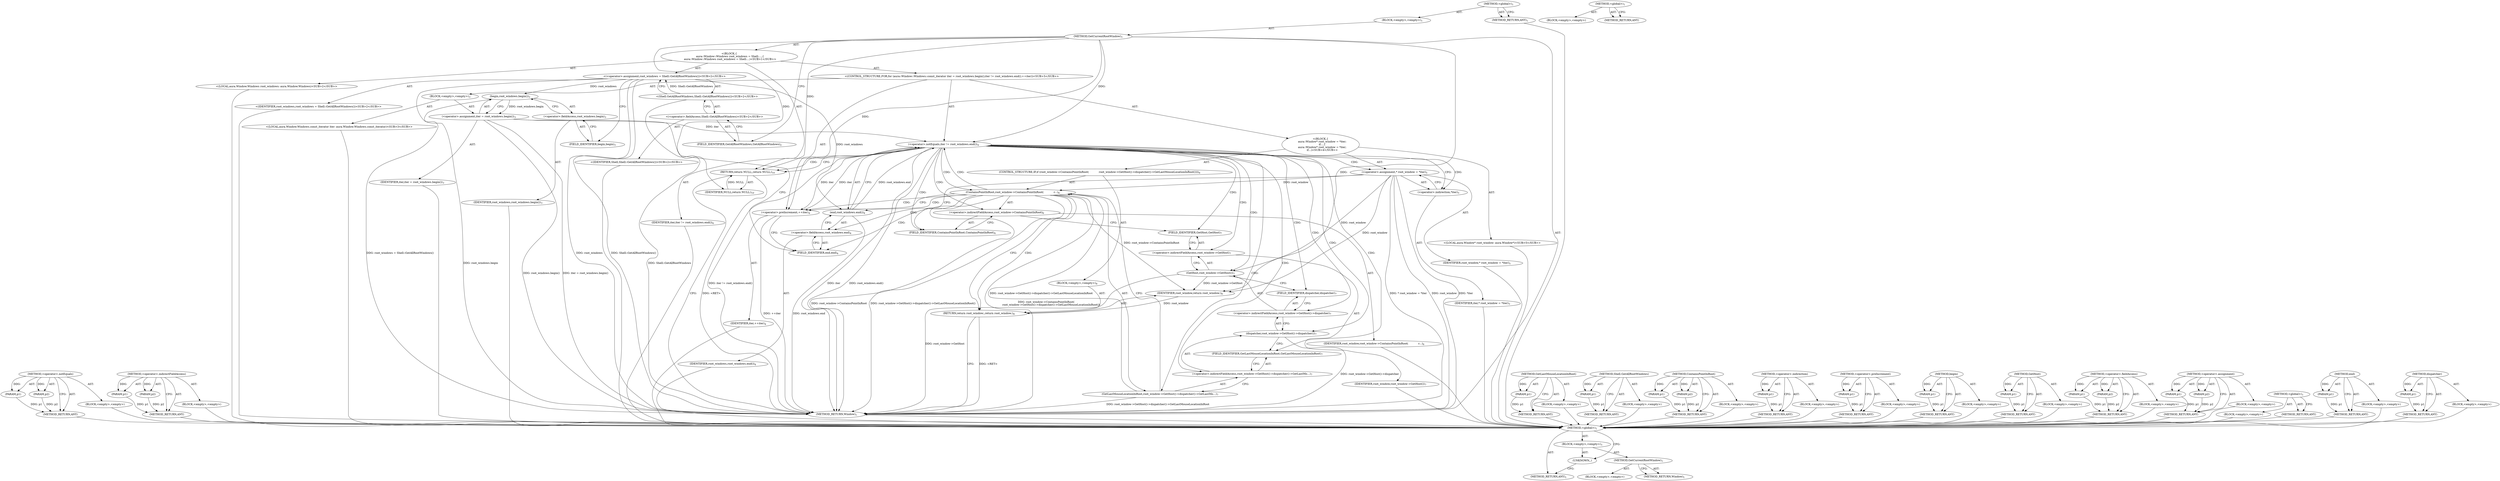digraph "&lt;global&gt;" {
vulnerable_101 [label=<(METHOD,&lt;operator&gt;.notEquals)>];
vulnerable_102 [label=<(PARAM,p1)>];
vulnerable_103 [label=<(PARAM,p2)>];
vulnerable_104 [label=<(BLOCK,&lt;empty&gt;,&lt;empty&gt;)>];
vulnerable_105 [label=<(METHOD_RETURN,ANY)>];
vulnerable_123 [label=<(METHOD,&lt;operator&gt;.indirectFieldAccess)>];
vulnerable_124 [label=<(PARAM,p1)>];
vulnerable_125 [label=<(PARAM,p2)>];
vulnerable_126 [label=<(BLOCK,&lt;empty&gt;,&lt;empty&gt;)>];
vulnerable_127 [label=<(METHOD_RETURN,ANY)>];
vulnerable_6 [label=<(METHOD,&lt;global&gt;)<SUB>1</SUB>>];
vulnerable_7 [label=<(BLOCK,&lt;empty&gt;,&lt;empty&gt;)<SUB>1</SUB>>];
vulnerable_8 [label=<(METHOD,GetCurrentRootWindow)<SUB>1</SUB>>];
vulnerable_9 [label="<(BLOCK,{
  aura::Window::Windows root_windows = Shell:...,{
  aura::Window::Windows root_windows = Shell:...)<SUB>1</SUB>>"];
vulnerable_10 [label="<(LOCAL,aura.Window.Windows root_windows: aura.Window.Windows)<SUB>2</SUB>>"];
vulnerable_11 [label="<(&lt;operator&gt;.assignment,root_windows = Shell::GetAllRootWindows())<SUB>2</SUB>>"];
vulnerable_12 [label="<(IDENTIFIER,root_windows,root_windows = Shell::GetAllRootWindows())<SUB>2</SUB>>"];
vulnerable_13 [label="<(Shell.GetAllRootWindows,Shell::GetAllRootWindows())<SUB>2</SUB>>"];
vulnerable_14 [label="<(&lt;operator&gt;.fieldAccess,Shell::GetAllRootWindows)<SUB>2</SUB>>"];
vulnerable_15 [label="<(IDENTIFIER,Shell,Shell::GetAllRootWindows())<SUB>2</SUB>>"];
vulnerable_16 [label=<(FIELD_IDENTIFIER,GetAllRootWindows,GetAllRootWindows)<SUB>2</SUB>>];
vulnerable_17 [label="<(CONTROL_STRUCTURE,FOR,for (aura::Window::Windows::const_iterator iter = root_windows.begin();iter != root_windows.end();++iter))<SUB>3</SUB>>"];
vulnerable_18 [label=<(BLOCK,&lt;empty&gt;,&lt;empty&gt;)<SUB>3</SUB>>];
vulnerable_19 [label="<(LOCAL,aura.Window.Windows.const_iterator iter: aura.Window.Windows.const_iterator)<SUB>3</SUB>>"];
vulnerable_20 [label=<(&lt;operator&gt;.assignment,iter = root_windows.begin())<SUB>3</SUB>>];
vulnerable_21 [label=<(IDENTIFIER,iter,iter = root_windows.begin())<SUB>3</SUB>>];
vulnerable_22 [label=<(begin,root_windows.begin())<SUB>3</SUB>>];
vulnerable_23 [label=<(&lt;operator&gt;.fieldAccess,root_windows.begin)<SUB>3</SUB>>];
vulnerable_24 [label=<(IDENTIFIER,root_windows,root_windows.begin())<SUB>3</SUB>>];
vulnerable_25 [label=<(FIELD_IDENTIFIER,begin,begin)<SUB>3</SUB>>];
vulnerable_26 [label=<(&lt;operator&gt;.notEquals,iter != root_windows.end())<SUB>4</SUB>>];
vulnerable_27 [label=<(IDENTIFIER,iter,iter != root_windows.end())<SUB>4</SUB>>];
vulnerable_28 [label=<(end,root_windows.end())<SUB>4</SUB>>];
vulnerable_29 [label=<(&lt;operator&gt;.fieldAccess,root_windows.end)<SUB>4</SUB>>];
vulnerable_30 [label=<(IDENTIFIER,root_windows,root_windows.end())<SUB>4</SUB>>];
vulnerable_31 [label=<(FIELD_IDENTIFIER,end,end)<SUB>4</SUB>>];
vulnerable_32 [label=<(&lt;operator&gt;.preIncrement,++iter)<SUB>4</SUB>>];
vulnerable_33 [label=<(IDENTIFIER,iter,++iter)<SUB>4</SUB>>];
vulnerable_34 [label="<(BLOCK,{
    aura::Window* root_window = *iter;
    if...,{
    aura::Window* root_window = *iter;
    if...)<SUB>4</SUB>>"];
vulnerable_35 [label="<(LOCAL,aura.Window* root_window: aura.Window*)<SUB>5</SUB>>"];
vulnerable_36 [label=<(&lt;operator&gt;.assignment,* root_window = *iter)<SUB>5</SUB>>];
vulnerable_37 [label=<(IDENTIFIER,root_window,* root_window = *iter)<SUB>5</SUB>>];
vulnerable_38 [label=<(&lt;operator&gt;.indirection,*iter)<SUB>5</SUB>>];
vulnerable_39 [label=<(IDENTIFIER,iter,* root_window = *iter)<SUB>5</SUB>>];
vulnerable_40 [label=<(CONTROL_STRUCTURE,IF,if (root_window-&gt;ContainsPointInRoot(
            root_window-&gt;GetHost()-&gt;dispatcher()-&gt;GetLastMouseLocationInRoot())))<SUB>6</SUB>>];
vulnerable_41 [label=<(ContainsPointInRoot,root_window-&gt;ContainsPointInRoot(
            r...)<SUB>6</SUB>>];
vulnerable_42 [label=<(&lt;operator&gt;.indirectFieldAccess,root_window-&gt;ContainsPointInRoot)<SUB>6</SUB>>];
vulnerable_43 [label=<(IDENTIFIER,root_window,root_window-&gt;ContainsPointInRoot(
            r...)<SUB>6</SUB>>];
vulnerable_44 [label=<(FIELD_IDENTIFIER,ContainsPointInRoot,ContainsPointInRoot)<SUB>6</SUB>>];
vulnerable_45 [label=<(GetLastMouseLocationInRoot,root_window-&gt;GetHost()-&gt;dispatcher()-&gt;GetLastMo...)<SUB>7</SUB>>];
vulnerable_46 [label=<(&lt;operator&gt;.indirectFieldAccess,root_window-&gt;GetHost()-&gt;dispatcher()-&gt;GetLastMo...)<SUB>7</SUB>>];
vulnerable_47 [label=<(dispatcher,root_window-&gt;GetHost()-&gt;dispatcher())<SUB>7</SUB>>];
vulnerable_48 [label=<(&lt;operator&gt;.indirectFieldAccess,root_window-&gt;GetHost()-&gt;dispatcher)<SUB>7</SUB>>];
vulnerable_49 [label=<(GetHost,root_window-&gt;GetHost())<SUB>7</SUB>>];
vulnerable_50 [label=<(&lt;operator&gt;.indirectFieldAccess,root_window-&gt;GetHost)<SUB>7</SUB>>];
vulnerable_51 [label=<(IDENTIFIER,root_window,root_window-&gt;GetHost())<SUB>7</SUB>>];
vulnerable_52 [label=<(FIELD_IDENTIFIER,GetHost,GetHost)<SUB>7</SUB>>];
vulnerable_53 [label=<(FIELD_IDENTIFIER,dispatcher,dispatcher)<SUB>7</SUB>>];
vulnerable_54 [label=<(FIELD_IDENTIFIER,GetLastMouseLocationInRoot,GetLastMouseLocationInRoot)<SUB>7</SUB>>];
vulnerable_55 [label=<(BLOCK,&lt;empty&gt;,&lt;empty&gt;)<SUB>8</SUB>>];
vulnerable_56 [label=<(RETURN,return root_window;,return root_window;)<SUB>8</SUB>>];
vulnerable_57 [label=<(IDENTIFIER,root_window,return root_window;)<SUB>8</SUB>>];
vulnerable_58 [label=<(RETURN,return NULL;,return NULL;)<SUB>10</SUB>>];
vulnerable_59 [label=<(IDENTIFIER,NULL,return NULL;)<SUB>10</SUB>>];
vulnerable_60 [label=<(METHOD_RETURN,Window)<SUB>1</SUB>>];
vulnerable_62 [label=<(METHOD_RETURN,ANY)<SUB>1</SUB>>];
vulnerable_128 [label=<(METHOD,GetLastMouseLocationInRoot)>];
vulnerable_129 [label=<(PARAM,p1)>];
vulnerable_130 [label=<(BLOCK,&lt;empty&gt;,&lt;empty&gt;)>];
vulnerable_131 [label=<(METHOD_RETURN,ANY)>];
vulnerable_88 [label=<(METHOD,Shell.GetAllRootWindows)>];
vulnerable_89 [label=<(PARAM,p1)>];
vulnerable_90 [label=<(BLOCK,&lt;empty&gt;,&lt;empty&gt;)>];
vulnerable_91 [label=<(METHOD_RETURN,ANY)>];
vulnerable_118 [label=<(METHOD,ContainsPointInRoot)>];
vulnerable_119 [label=<(PARAM,p1)>];
vulnerable_120 [label=<(PARAM,p2)>];
vulnerable_121 [label=<(BLOCK,&lt;empty&gt;,&lt;empty&gt;)>];
vulnerable_122 [label=<(METHOD_RETURN,ANY)>];
vulnerable_114 [label=<(METHOD,&lt;operator&gt;.indirection)>];
vulnerable_115 [label=<(PARAM,p1)>];
vulnerable_116 [label=<(BLOCK,&lt;empty&gt;,&lt;empty&gt;)>];
vulnerable_117 [label=<(METHOD_RETURN,ANY)>];
vulnerable_110 [label=<(METHOD,&lt;operator&gt;.preIncrement)>];
vulnerable_111 [label=<(PARAM,p1)>];
vulnerable_112 [label=<(BLOCK,&lt;empty&gt;,&lt;empty&gt;)>];
vulnerable_113 [label=<(METHOD_RETURN,ANY)>];
vulnerable_97 [label=<(METHOD,begin)>];
vulnerable_98 [label=<(PARAM,p1)>];
vulnerable_99 [label=<(BLOCK,&lt;empty&gt;,&lt;empty&gt;)>];
vulnerable_100 [label=<(METHOD_RETURN,ANY)>];
vulnerable_136 [label=<(METHOD,GetHost)>];
vulnerable_137 [label=<(PARAM,p1)>];
vulnerable_138 [label=<(BLOCK,&lt;empty&gt;,&lt;empty&gt;)>];
vulnerable_139 [label=<(METHOD_RETURN,ANY)>];
vulnerable_92 [label=<(METHOD,&lt;operator&gt;.fieldAccess)>];
vulnerable_93 [label=<(PARAM,p1)>];
vulnerable_94 [label=<(PARAM,p2)>];
vulnerable_95 [label=<(BLOCK,&lt;empty&gt;,&lt;empty&gt;)>];
vulnerable_96 [label=<(METHOD_RETURN,ANY)>];
vulnerable_83 [label=<(METHOD,&lt;operator&gt;.assignment)>];
vulnerable_84 [label=<(PARAM,p1)>];
vulnerable_85 [label=<(PARAM,p2)>];
vulnerable_86 [label=<(BLOCK,&lt;empty&gt;,&lt;empty&gt;)>];
vulnerable_87 [label=<(METHOD_RETURN,ANY)>];
vulnerable_77 [label=<(METHOD,&lt;global&gt;)<SUB>1</SUB>>];
vulnerable_78 [label=<(BLOCK,&lt;empty&gt;,&lt;empty&gt;)>];
vulnerable_79 [label=<(METHOD_RETURN,ANY)>];
vulnerable_106 [label=<(METHOD,end)>];
vulnerable_107 [label=<(PARAM,p1)>];
vulnerable_108 [label=<(BLOCK,&lt;empty&gt;,&lt;empty&gt;)>];
vulnerable_109 [label=<(METHOD_RETURN,ANY)>];
vulnerable_132 [label=<(METHOD,dispatcher)>];
vulnerable_133 [label=<(PARAM,p1)>];
vulnerable_134 [label=<(BLOCK,&lt;empty&gt;,&lt;empty&gt;)>];
vulnerable_135 [label=<(METHOD_RETURN,ANY)>];
fixed_6 [label=<(METHOD,&lt;global&gt;)<SUB>1</SUB>>];
fixed_7 [label=<(BLOCK,&lt;empty&gt;,&lt;empty&gt;)<SUB>1</SUB>>];
fixed_8 [label=<(METHOD,GetCurrentRootWindow)<SUB>1</SUB>>];
fixed_9 [label=<(BLOCK,&lt;empty&gt;,&lt;empty&gt;)>];
fixed_10 [label=<(METHOD_RETURN,Window)<SUB>1</SUB>>];
fixed_12 [label=<(UNKNOWN,,)>];
fixed_13 [label=<(METHOD_RETURN,ANY)<SUB>1</SUB>>];
fixed_22 [label=<(METHOD,&lt;global&gt;)<SUB>1</SUB>>];
fixed_23 [label=<(BLOCK,&lt;empty&gt;,&lt;empty&gt;)>];
fixed_24 [label=<(METHOD_RETURN,ANY)>];
vulnerable_101 -> vulnerable_102  [key=0, label="AST: "];
vulnerable_101 -> vulnerable_102  [key=1, label="DDG: "];
vulnerable_101 -> vulnerable_104  [key=0, label="AST: "];
vulnerable_101 -> vulnerable_103  [key=0, label="AST: "];
vulnerable_101 -> vulnerable_103  [key=1, label="DDG: "];
vulnerable_101 -> vulnerable_105  [key=0, label="AST: "];
vulnerable_101 -> vulnerable_105  [key=1, label="CFG: "];
vulnerable_102 -> vulnerable_105  [key=0, label="DDG: p1"];
vulnerable_103 -> vulnerable_105  [key=0, label="DDG: p2"];
vulnerable_104 -> fixed_6  [key=0];
vulnerable_105 -> fixed_6  [key=0];
vulnerable_123 -> vulnerable_124  [key=0, label="AST: "];
vulnerable_123 -> vulnerable_124  [key=1, label="DDG: "];
vulnerable_123 -> vulnerable_126  [key=0, label="AST: "];
vulnerable_123 -> vulnerable_125  [key=0, label="AST: "];
vulnerable_123 -> vulnerable_125  [key=1, label="DDG: "];
vulnerable_123 -> vulnerable_127  [key=0, label="AST: "];
vulnerable_123 -> vulnerable_127  [key=1, label="CFG: "];
vulnerable_124 -> vulnerable_127  [key=0, label="DDG: p1"];
vulnerable_125 -> vulnerable_127  [key=0, label="DDG: p2"];
vulnerable_126 -> fixed_6  [key=0];
vulnerable_127 -> fixed_6  [key=0];
vulnerable_6 -> vulnerable_7  [key=0, label="AST: "];
vulnerable_6 -> vulnerable_62  [key=0, label="AST: "];
vulnerable_6 -> vulnerable_62  [key=1, label="CFG: "];
vulnerable_7 -> vulnerable_8  [key=0, label="AST: "];
vulnerable_8 -> vulnerable_9  [key=0, label="AST: "];
vulnerable_8 -> vulnerable_60  [key=0, label="AST: "];
vulnerable_8 -> vulnerable_16  [key=0, label="CFG: "];
vulnerable_8 -> vulnerable_58  [key=0, label="DDG: "];
vulnerable_8 -> vulnerable_59  [key=0, label="DDG: "];
vulnerable_8 -> vulnerable_26  [key=0, label="DDG: "];
vulnerable_8 -> vulnerable_32  [key=0, label="DDG: "];
vulnerable_8 -> vulnerable_57  [key=0, label="DDG: "];
vulnerable_9 -> vulnerable_10  [key=0, label="AST: "];
vulnerable_9 -> vulnerable_11  [key=0, label="AST: "];
vulnerable_9 -> vulnerable_17  [key=0, label="AST: "];
vulnerable_9 -> vulnerable_58  [key=0, label="AST: "];
vulnerable_10 -> fixed_6  [key=0];
vulnerable_11 -> vulnerable_12  [key=0, label="AST: "];
vulnerable_11 -> vulnerable_13  [key=0, label="AST: "];
vulnerable_11 -> vulnerable_25  [key=0, label="CFG: "];
vulnerable_11 -> vulnerable_60  [key=0, label="DDG: root_windows"];
vulnerable_11 -> vulnerable_60  [key=1, label="DDG: Shell::GetAllRootWindows()"];
vulnerable_11 -> vulnerable_60  [key=2, label="DDG: root_windows = Shell::GetAllRootWindows()"];
vulnerable_11 -> vulnerable_28  [key=0, label="DDG: root_windows"];
vulnerable_11 -> vulnerable_22  [key=0, label="DDG: root_windows"];
vulnerable_12 -> fixed_6  [key=0];
vulnerable_13 -> vulnerable_14  [key=0, label="AST: "];
vulnerable_13 -> vulnerable_11  [key=0, label="CFG: "];
vulnerable_13 -> vulnerable_11  [key=1, label="DDG: Shell::GetAllRootWindows"];
vulnerable_13 -> vulnerable_60  [key=0, label="DDG: Shell::GetAllRootWindows"];
vulnerable_14 -> vulnerable_15  [key=0, label="AST: "];
vulnerable_14 -> vulnerable_16  [key=0, label="AST: "];
vulnerable_14 -> vulnerable_13  [key=0, label="CFG: "];
vulnerable_15 -> fixed_6  [key=0];
vulnerable_16 -> vulnerable_14  [key=0, label="CFG: "];
vulnerable_17 -> vulnerable_18  [key=0, label="AST: "];
vulnerable_17 -> vulnerable_26  [key=0, label="AST: "];
vulnerable_17 -> vulnerable_32  [key=0, label="AST: "];
vulnerable_17 -> vulnerable_34  [key=0, label="AST: "];
vulnerable_18 -> vulnerable_19  [key=0, label="AST: "];
vulnerable_18 -> vulnerable_20  [key=0, label="AST: "];
vulnerable_19 -> fixed_6  [key=0];
vulnerable_20 -> vulnerable_21  [key=0, label="AST: "];
vulnerable_20 -> vulnerable_22  [key=0, label="AST: "];
vulnerable_20 -> vulnerable_31  [key=0, label="CFG: "];
vulnerable_20 -> vulnerable_60  [key=0, label="DDG: root_windows.begin()"];
vulnerable_20 -> vulnerable_60  [key=1, label="DDG: iter = root_windows.begin()"];
vulnerable_20 -> vulnerable_26  [key=0, label="DDG: iter"];
vulnerable_21 -> fixed_6  [key=0];
vulnerable_22 -> vulnerable_23  [key=0, label="AST: "];
vulnerable_22 -> vulnerable_20  [key=0, label="CFG: "];
vulnerable_22 -> vulnerable_20  [key=1, label="DDG: root_windows.begin"];
vulnerable_22 -> vulnerable_60  [key=0, label="DDG: root_windows.begin"];
vulnerable_23 -> vulnerable_24  [key=0, label="AST: "];
vulnerable_23 -> vulnerable_25  [key=0, label="AST: "];
vulnerable_23 -> vulnerable_22  [key=0, label="CFG: "];
vulnerable_24 -> fixed_6  [key=0];
vulnerable_25 -> vulnerable_23  [key=0, label="CFG: "];
vulnerable_26 -> vulnerable_27  [key=0, label="AST: "];
vulnerable_26 -> vulnerable_28  [key=0, label="AST: "];
vulnerable_26 -> vulnerable_38  [key=0, label="CFG: "];
vulnerable_26 -> vulnerable_38  [key=1, label="CDG: "];
vulnerable_26 -> vulnerable_58  [key=0, label="CFG: "];
vulnerable_26 -> vulnerable_58  [key=1, label="CDG: "];
vulnerable_26 -> vulnerable_60  [key=0, label="DDG: iter"];
vulnerable_26 -> vulnerable_60  [key=1, label="DDG: root_windows.end()"];
vulnerable_26 -> vulnerable_60  [key=2, label="DDG: iter != root_windows.end()"];
vulnerable_26 -> vulnerable_32  [key=0, label="DDG: iter"];
vulnerable_26 -> vulnerable_47  [key=0, label="CDG: "];
vulnerable_26 -> vulnerable_48  [key=0, label="CDG: "];
vulnerable_26 -> vulnerable_49  [key=0, label="CDG: "];
vulnerable_26 -> vulnerable_42  [key=0, label="CDG: "];
vulnerable_26 -> vulnerable_36  [key=0, label="CDG: "];
vulnerable_26 -> vulnerable_52  [key=0, label="CDG: "];
vulnerable_26 -> vulnerable_46  [key=0, label="CDG: "];
vulnerable_26 -> vulnerable_53  [key=0, label="CDG: "];
vulnerable_26 -> vulnerable_41  [key=0, label="CDG: "];
vulnerable_26 -> vulnerable_45  [key=0, label="CDG: "];
vulnerable_26 -> vulnerable_50  [key=0, label="CDG: "];
vulnerable_26 -> vulnerable_44  [key=0, label="CDG: "];
vulnerable_26 -> vulnerable_54  [key=0, label="CDG: "];
vulnerable_27 -> fixed_6  [key=0];
vulnerable_28 -> vulnerable_29  [key=0, label="AST: "];
vulnerable_28 -> vulnerable_26  [key=0, label="CFG: "];
vulnerable_28 -> vulnerable_26  [key=1, label="DDG: root_windows.end"];
vulnerable_28 -> vulnerable_60  [key=0, label="DDG: root_windows.end"];
vulnerable_29 -> vulnerable_30  [key=0, label="AST: "];
vulnerable_29 -> vulnerable_31  [key=0, label="AST: "];
vulnerable_29 -> vulnerable_28  [key=0, label="CFG: "];
vulnerable_30 -> fixed_6  [key=0];
vulnerable_31 -> vulnerable_29  [key=0, label="CFG: "];
vulnerable_32 -> vulnerable_33  [key=0, label="AST: "];
vulnerable_32 -> vulnerable_31  [key=0, label="CFG: "];
vulnerable_32 -> vulnerable_60  [key=0, label="DDG: ++iter"];
vulnerable_32 -> vulnerable_26  [key=0, label="DDG: iter"];
vulnerable_33 -> fixed_6  [key=0];
vulnerable_34 -> vulnerable_35  [key=0, label="AST: "];
vulnerable_34 -> vulnerable_36  [key=0, label="AST: "];
vulnerable_34 -> vulnerable_40  [key=0, label="AST: "];
vulnerable_35 -> fixed_6  [key=0];
vulnerable_36 -> vulnerable_37  [key=0, label="AST: "];
vulnerable_36 -> vulnerable_38  [key=0, label="AST: "];
vulnerable_36 -> vulnerable_44  [key=0, label="CFG: "];
vulnerable_36 -> vulnerable_60  [key=0, label="DDG: root_window"];
vulnerable_36 -> vulnerable_60  [key=1, label="DDG: *iter"];
vulnerable_36 -> vulnerable_60  [key=2, label="DDG: * root_window = *iter"];
vulnerable_36 -> vulnerable_41  [key=0, label="DDG: root_window"];
vulnerable_36 -> vulnerable_57  [key=0, label="DDG: root_window"];
vulnerable_36 -> vulnerable_49  [key=0, label="DDG: root_window"];
vulnerable_37 -> fixed_6  [key=0];
vulnerable_38 -> vulnerable_39  [key=0, label="AST: "];
vulnerable_38 -> vulnerable_36  [key=0, label="CFG: "];
vulnerable_39 -> fixed_6  [key=0];
vulnerable_40 -> vulnerable_41  [key=0, label="AST: "];
vulnerable_40 -> vulnerable_55  [key=0, label="AST: "];
vulnerable_41 -> vulnerable_42  [key=0, label="AST: "];
vulnerable_41 -> vulnerable_45  [key=0, label="AST: "];
vulnerable_41 -> vulnerable_56  [key=0, label="CFG: "];
vulnerable_41 -> vulnerable_56  [key=1, label="CDG: "];
vulnerable_41 -> vulnerable_32  [key=0, label="CFG: "];
vulnerable_41 -> vulnerable_32  [key=1, label="CDG: "];
vulnerable_41 -> vulnerable_60  [key=0, label="DDG: root_window-&gt;ContainsPointInRoot"];
vulnerable_41 -> vulnerable_60  [key=1, label="DDG: root_window-&gt;GetHost()-&gt;dispatcher()-&gt;GetLastMouseLocationInRoot()"];
vulnerable_41 -> vulnerable_60  [key=2, label="DDG: root_window-&gt;ContainsPointInRoot(
            root_window-&gt;GetHost()-&gt;dispatcher()-&gt;GetLastMouseLocationInRoot())"];
vulnerable_41 -> vulnerable_57  [key=0, label="DDG: root_window-&gt;ContainsPointInRoot"];
vulnerable_41 -> vulnerable_26  [key=0, label="CDG: "];
vulnerable_41 -> vulnerable_28  [key=0, label="CDG: "];
vulnerable_41 -> vulnerable_29  [key=0, label="CDG: "];
vulnerable_41 -> vulnerable_31  [key=0, label="CDG: "];
vulnerable_42 -> vulnerable_43  [key=0, label="AST: "];
vulnerable_42 -> vulnerable_44  [key=0, label="AST: "];
vulnerable_42 -> vulnerable_52  [key=0, label="CFG: "];
vulnerable_43 -> fixed_6  [key=0];
vulnerable_44 -> vulnerable_42  [key=0, label="CFG: "];
vulnerable_45 -> vulnerable_46  [key=0, label="AST: "];
vulnerable_45 -> vulnerable_41  [key=0, label="CFG: "];
vulnerable_45 -> vulnerable_41  [key=1, label="DDG: root_window-&gt;GetHost()-&gt;dispatcher()-&gt;GetLastMouseLocationInRoot"];
vulnerable_45 -> vulnerable_60  [key=0, label="DDG: root_window-&gt;GetHost()-&gt;dispatcher()-&gt;GetLastMouseLocationInRoot"];
vulnerable_46 -> vulnerable_47  [key=0, label="AST: "];
vulnerable_46 -> vulnerable_54  [key=0, label="AST: "];
vulnerable_46 -> vulnerable_45  [key=0, label="CFG: "];
vulnerable_47 -> vulnerable_48  [key=0, label="AST: "];
vulnerable_47 -> vulnerable_54  [key=0, label="CFG: "];
vulnerable_47 -> vulnerable_60  [key=0, label="DDG: root_window-&gt;GetHost()-&gt;dispatcher"];
vulnerable_48 -> vulnerable_49  [key=0, label="AST: "];
vulnerable_48 -> vulnerable_53  [key=0, label="AST: "];
vulnerable_48 -> vulnerable_47  [key=0, label="CFG: "];
vulnerable_49 -> vulnerable_50  [key=0, label="AST: "];
vulnerable_49 -> vulnerable_53  [key=0, label="CFG: "];
vulnerable_49 -> vulnerable_60  [key=0, label="DDG: root_window-&gt;GetHost"];
vulnerable_49 -> vulnerable_57  [key=0, label="DDG: root_window-&gt;GetHost"];
vulnerable_50 -> vulnerable_51  [key=0, label="AST: "];
vulnerable_50 -> vulnerable_52  [key=0, label="AST: "];
vulnerable_50 -> vulnerable_49  [key=0, label="CFG: "];
vulnerable_51 -> fixed_6  [key=0];
vulnerable_52 -> vulnerable_50  [key=0, label="CFG: "];
vulnerable_53 -> vulnerable_48  [key=0, label="CFG: "];
vulnerable_54 -> vulnerable_46  [key=0, label="CFG: "];
vulnerable_55 -> vulnerable_56  [key=0, label="AST: "];
vulnerable_56 -> vulnerable_57  [key=0, label="AST: "];
vulnerable_56 -> vulnerable_60  [key=0, label="CFG: "];
vulnerable_56 -> vulnerable_60  [key=1, label="DDG: &lt;RET&gt;"];
vulnerable_57 -> vulnerable_56  [key=0, label="DDG: root_window"];
vulnerable_58 -> vulnerable_59  [key=0, label="AST: "];
vulnerable_58 -> vulnerable_60  [key=0, label="CFG: "];
vulnerable_58 -> vulnerable_60  [key=1, label="DDG: &lt;RET&gt;"];
vulnerable_59 -> vulnerable_58  [key=0, label="DDG: NULL"];
vulnerable_60 -> fixed_6  [key=0];
vulnerable_62 -> fixed_6  [key=0];
vulnerable_128 -> vulnerable_129  [key=0, label="AST: "];
vulnerable_128 -> vulnerable_129  [key=1, label="DDG: "];
vulnerable_128 -> vulnerable_130  [key=0, label="AST: "];
vulnerable_128 -> vulnerable_131  [key=0, label="AST: "];
vulnerable_128 -> vulnerable_131  [key=1, label="CFG: "];
vulnerable_129 -> vulnerable_131  [key=0, label="DDG: p1"];
vulnerable_130 -> fixed_6  [key=0];
vulnerable_131 -> fixed_6  [key=0];
vulnerable_88 -> vulnerable_89  [key=0, label="AST: "];
vulnerable_88 -> vulnerable_89  [key=1, label="DDG: "];
vulnerable_88 -> vulnerable_90  [key=0, label="AST: "];
vulnerable_88 -> vulnerable_91  [key=0, label="AST: "];
vulnerable_88 -> vulnerable_91  [key=1, label="CFG: "];
vulnerable_89 -> vulnerable_91  [key=0, label="DDG: p1"];
vulnerable_90 -> fixed_6  [key=0];
vulnerable_91 -> fixed_6  [key=0];
vulnerable_118 -> vulnerable_119  [key=0, label="AST: "];
vulnerable_118 -> vulnerable_119  [key=1, label="DDG: "];
vulnerable_118 -> vulnerable_121  [key=0, label="AST: "];
vulnerable_118 -> vulnerable_120  [key=0, label="AST: "];
vulnerable_118 -> vulnerable_120  [key=1, label="DDG: "];
vulnerable_118 -> vulnerable_122  [key=0, label="AST: "];
vulnerable_118 -> vulnerable_122  [key=1, label="CFG: "];
vulnerable_119 -> vulnerable_122  [key=0, label="DDG: p1"];
vulnerable_120 -> vulnerable_122  [key=0, label="DDG: p2"];
vulnerable_121 -> fixed_6  [key=0];
vulnerable_122 -> fixed_6  [key=0];
vulnerable_114 -> vulnerable_115  [key=0, label="AST: "];
vulnerable_114 -> vulnerable_115  [key=1, label="DDG: "];
vulnerable_114 -> vulnerable_116  [key=0, label="AST: "];
vulnerable_114 -> vulnerable_117  [key=0, label="AST: "];
vulnerable_114 -> vulnerable_117  [key=1, label="CFG: "];
vulnerable_115 -> vulnerable_117  [key=0, label="DDG: p1"];
vulnerable_116 -> fixed_6  [key=0];
vulnerable_117 -> fixed_6  [key=0];
vulnerable_110 -> vulnerable_111  [key=0, label="AST: "];
vulnerable_110 -> vulnerable_111  [key=1, label="DDG: "];
vulnerable_110 -> vulnerable_112  [key=0, label="AST: "];
vulnerable_110 -> vulnerable_113  [key=0, label="AST: "];
vulnerable_110 -> vulnerable_113  [key=1, label="CFG: "];
vulnerable_111 -> vulnerable_113  [key=0, label="DDG: p1"];
vulnerable_112 -> fixed_6  [key=0];
vulnerable_113 -> fixed_6  [key=0];
vulnerable_97 -> vulnerable_98  [key=0, label="AST: "];
vulnerable_97 -> vulnerable_98  [key=1, label="DDG: "];
vulnerable_97 -> vulnerable_99  [key=0, label="AST: "];
vulnerable_97 -> vulnerable_100  [key=0, label="AST: "];
vulnerable_97 -> vulnerable_100  [key=1, label="CFG: "];
vulnerable_98 -> vulnerable_100  [key=0, label="DDG: p1"];
vulnerable_99 -> fixed_6  [key=0];
vulnerable_100 -> fixed_6  [key=0];
vulnerable_136 -> vulnerable_137  [key=0, label="AST: "];
vulnerable_136 -> vulnerable_137  [key=1, label="DDG: "];
vulnerable_136 -> vulnerable_138  [key=0, label="AST: "];
vulnerable_136 -> vulnerable_139  [key=0, label="AST: "];
vulnerable_136 -> vulnerable_139  [key=1, label="CFG: "];
vulnerable_137 -> vulnerable_139  [key=0, label="DDG: p1"];
vulnerable_138 -> fixed_6  [key=0];
vulnerable_139 -> fixed_6  [key=0];
vulnerable_92 -> vulnerable_93  [key=0, label="AST: "];
vulnerable_92 -> vulnerable_93  [key=1, label="DDG: "];
vulnerable_92 -> vulnerable_95  [key=0, label="AST: "];
vulnerable_92 -> vulnerable_94  [key=0, label="AST: "];
vulnerable_92 -> vulnerable_94  [key=1, label="DDG: "];
vulnerable_92 -> vulnerable_96  [key=0, label="AST: "];
vulnerable_92 -> vulnerable_96  [key=1, label="CFG: "];
vulnerable_93 -> vulnerable_96  [key=0, label="DDG: p1"];
vulnerable_94 -> vulnerable_96  [key=0, label="DDG: p2"];
vulnerable_95 -> fixed_6  [key=0];
vulnerable_96 -> fixed_6  [key=0];
vulnerable_83 -> vulnerable_84  [key=0, label="AST: "];
vulnerable_83 -> vulnerable_84  [key=1, label="DDG: "];
vulnerable_83 -> vulnerable_86  [key=0, label="AST: "];
vulnerable_83 -> vulnerable_85  [key=0, label="AST: "];
vulnerable_83 -> vulnerable_85  [key=1, label="DDG: "];
vulnerable_83 -> vulnerable_87  [key=0, label="AST: "];
vulnerable_83 -> vulnerable_87  [key=1, label="CFG: "];
vulnerable_84 -> vulnerable_87  [key=0, label="DDG: p1"];
vulnerable_85 -> vulnerable_87  [key=0, label="DDG: p2"];
vulnerable_86 -> fixed_6  [key=0];
vulnerable_87 -> fixed_6  [key=0];
vulnerable_77 -> vulnerable_78  [key=0, label="AST: "];
vulnerable_77 -> vulnerable_79  [key=0, label="AST: "];
vulnerable_77 -> vulnerable_79  [key=1, label="CFG: "];
vulnerable_78 -> fixed_6  [key=0];
vulnerable_79 -> fixed_6  [key=0];
vulnerable_106 -> vulnerable_107  [key=0, label="AST: "];
vulnerable_106 -> vulnerable_107  [key=1, label="DDG: "];
vulnerable_106 -> vulnerable_108  [key=0, label="AST: "];
vulnerable_106 -> vulnerable_109  [key=0, label="AST: "];
vulnerable_106 -> vulnerable_109  [key=1, label="CFG: "];
vulnerable_107 -> vulnerable_109  [key=0, label="DDG: p1"];
vulnerable_108 -> fixed_6  [key=0];
vulnerable_109 -> fixed_6  [key=0];
vulnerable_132 -> vulnerable_133  [key=0, label="AST: "];
vulnerable_132 -> vulnerable_133  [key=1, label="DDG: "];
vulnerable_132 -> vulnerable_134  [key=0, label="AST: "];
vulnerable_132 -> vulnerable_135  [key=0, label="AST: "];
vulnerable_132 -> vulnerable_135  [key=1, label="CFG: "];
vulnerable_133 -> vulnerable_135  [key=0, label="DDG: p1"];
vulnerable_134 -> fixed_6  [key=0];
vulnerable_135 -> fixed_6  [key=0];
fixed_6 -> fixed_7  [key=0, label="AST: "];
fixed_6 -> fixed_13  [key=0, label="AST: "];
fixed_6 -> fixed_12  [key=0, label="CFG: "];
fixed_7 -> fixed_8  [key=0, label="AST: "];
fixed_7 -> fixed_12  [key=0, label="AST: "];
fixed_8 -> fixed_9  [key=0, label="AST: "];
fixed_8 -> fixed_10  [key=0, label="AST: "];
fixed_8 -> fixed_10  [key=1, label="CFG: "];
fixed_12 -> fixed_13  [key=0, label="CFG: "];
fixed_22 -> fixed_23  [key=0, label="AST: "];
fixed_22 -> fixed_24  [key=0, label="AST: "];
fixed_22 -> fixed_24  [key=1, label="CFG: "];
}
